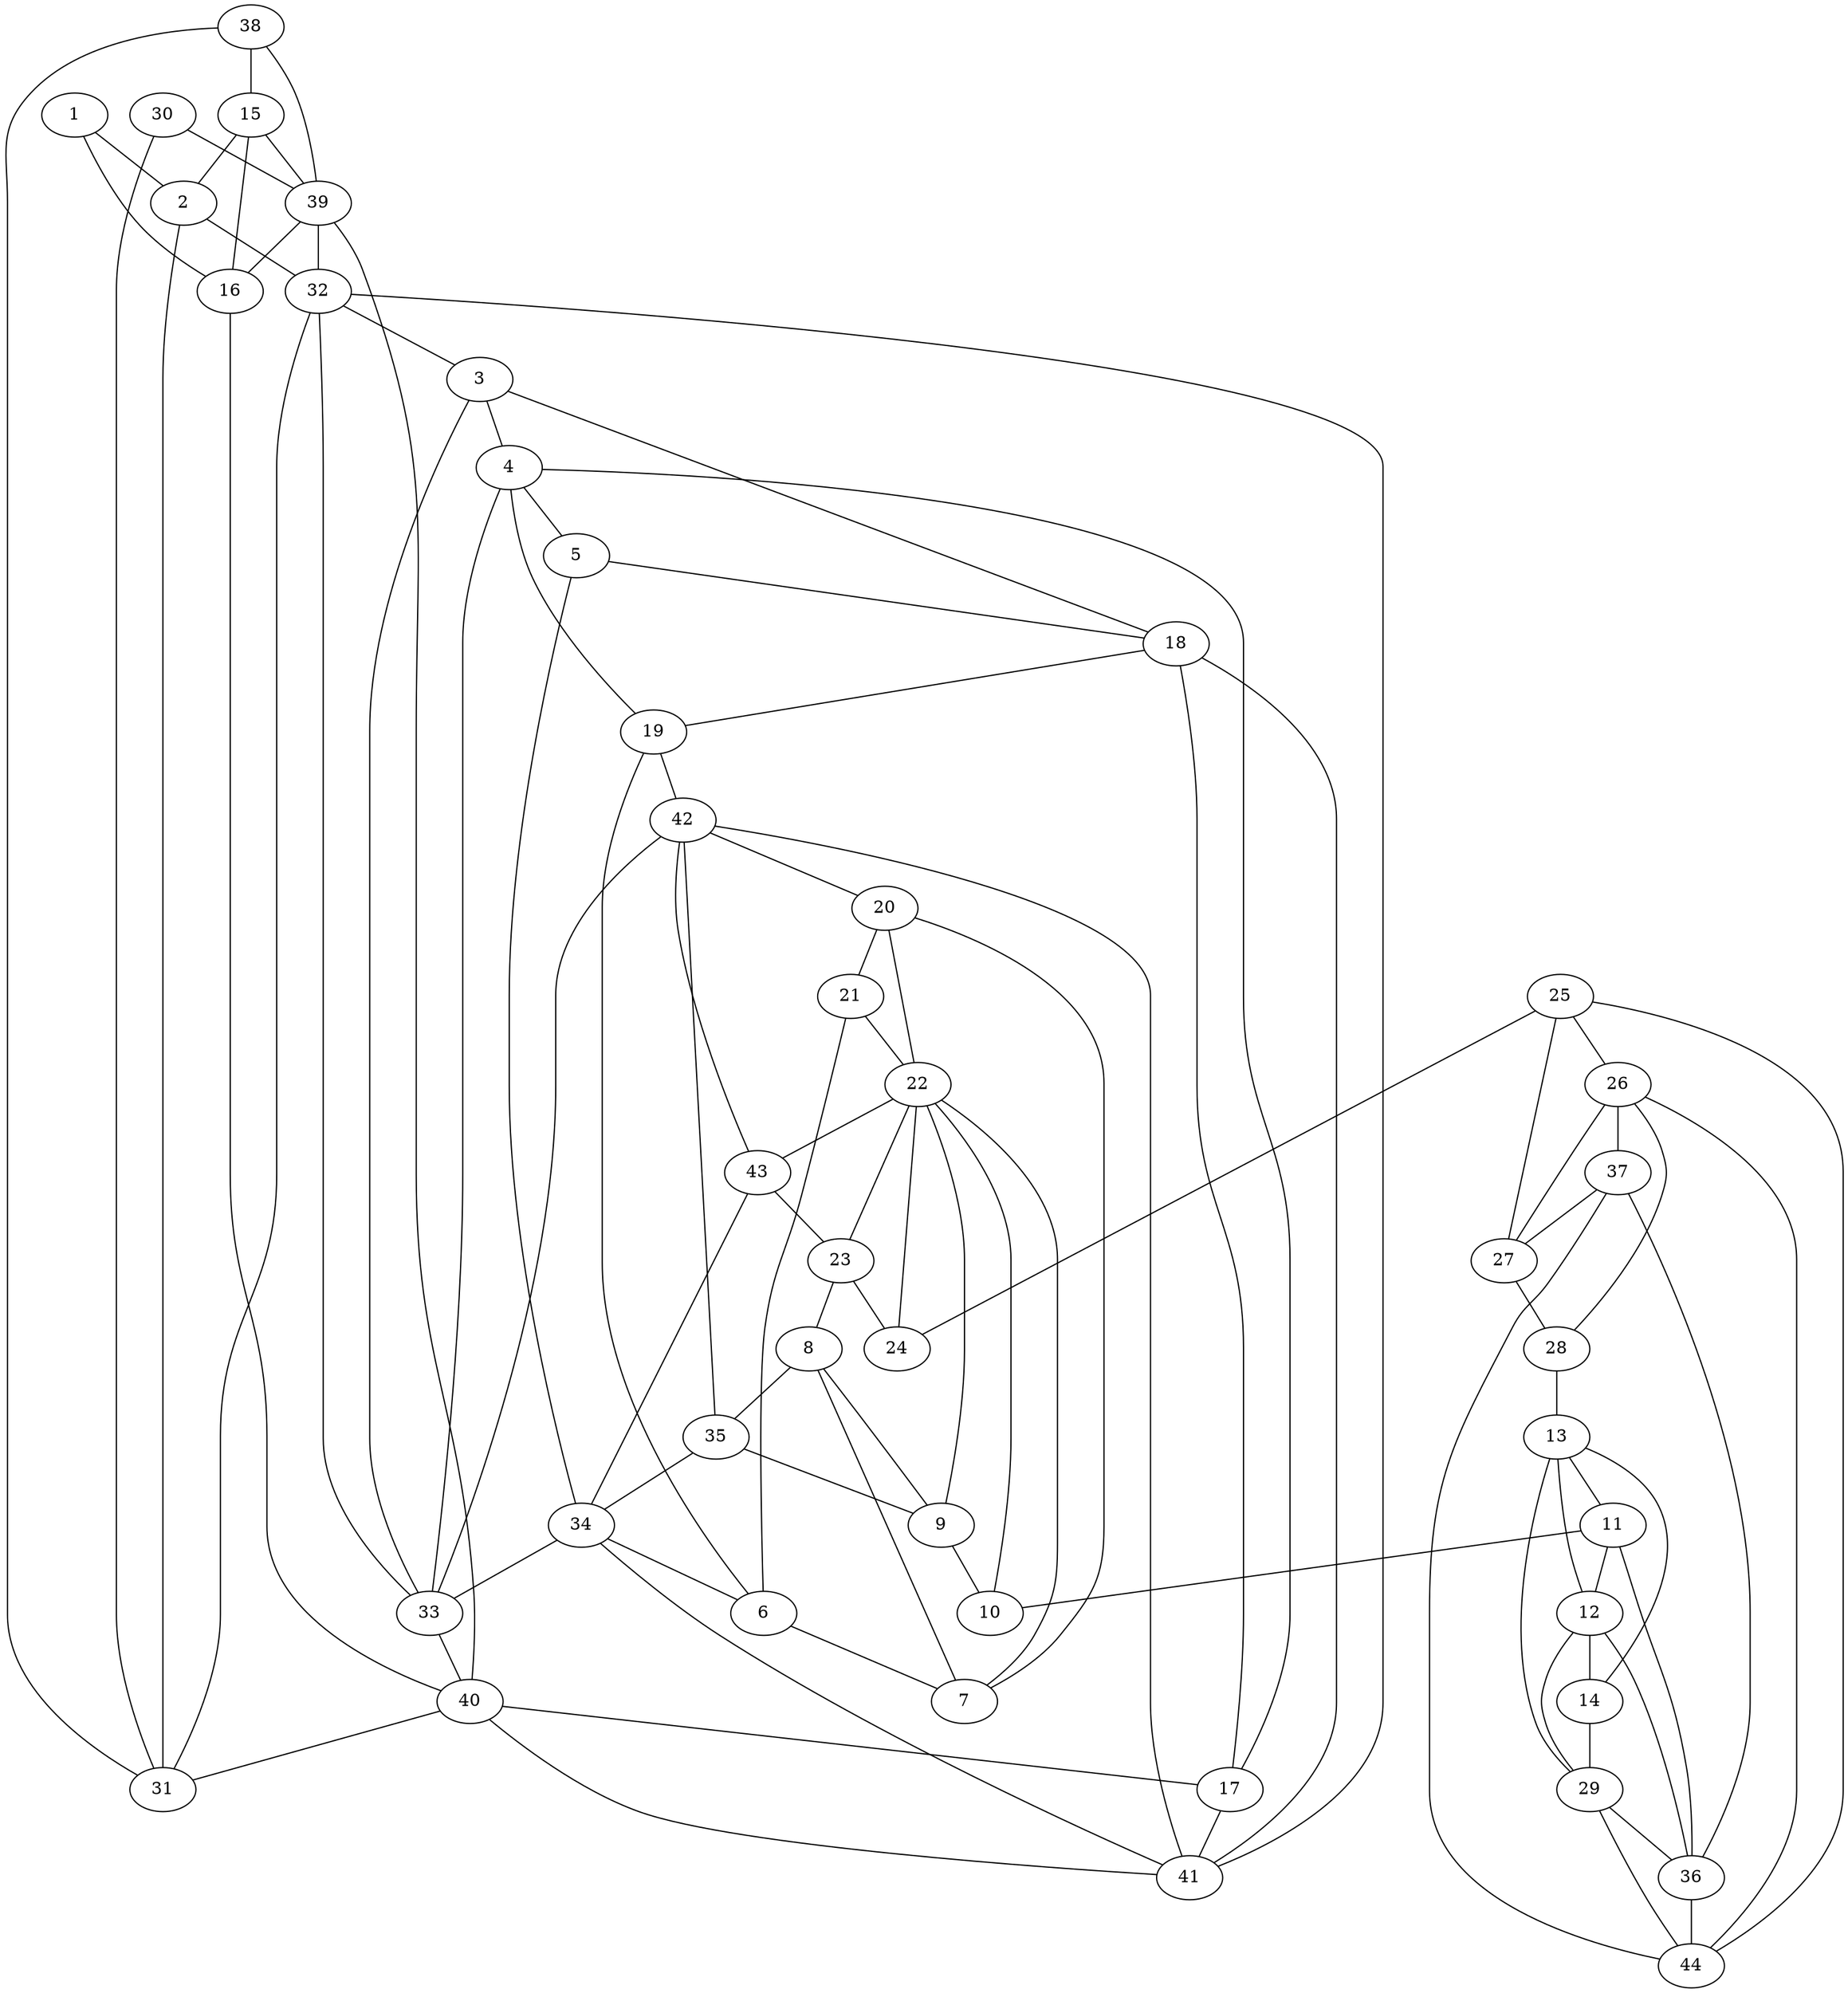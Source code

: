 graph pdb1tcd {
	1	 [aaLength=13,
		sequence=LLVPLIETLNAAT,
		type=0];
	2	 [aaLength=10,
		sequence=HIPMTKARLT,
		type=0];
	1 -- 2	 [distance0="31.00543",
		frequency=1,
		type0=1];
	16	 [aaLength=10,
		sequence=HIPMTKARLT,
		type=0];
	1 -- 16	 [distance0="32.8416",
		frequency=1,
		type0=2];
	32	 [aaLength=3,
		sequence=IAA,
		type=1];
	2 -- 32	 [distance0="5.0",
		frequency=1,
		type0=4];
	3	 [aaLength=6,
		sequence=ILKDYG,
		type=0];
	4	 [aaLength=6,
		sequence=RRLYYG,
		type=0];
	3 -- 4	 [distance0="25.57744",
		frequency=1,
		type0=3];
	18	 [aaLength=6,
		sequence=RRLYYG,
		type=0];
	3 -- 18	 [distance0="24.0821",
		frequency=1,
		type0=2];
	33	 [aaLength=4,
		sequence=VLGH,
		type=1];
	3 -- 33	 [distance0="4.0",
		frequency=1,
		type0=4];
	5	 [aaLength=13,
		sequence=IVAEKVAQACAAG,
		type=0];
	4 -- 5	 [distance0="14.34701",
		distance1="4.0",
		frequency=2,
		type0=3,
		type1=4];
	19	 [aaLength=13,
		sequence=IVAEKVAQACAAG,
		type=0];
	4 -- 19	 [distance0="11.28055",
		frequency=1,
		type0=1];
	5 -- 18	 [distance0="13.61084",
		frequency=1,
		type0=2];
	34	 [aaLength=6,
		sequence=IVCVGE,
		type=1];
	5 -- 34	 [distance0="3.0",
		frequency=1,
		type0=4];
	6	 [aaLength=5,
		sequence=EREAG,
		type=0];
	7	 [aaLength=15,
		sequence=AVVLTQLAAVAQKLS,
		type=0];
	6 -- 7	 [distance0="15.13365",
		distance1="3.0",
		frequency=2,
		type0=1,
		type1=4];
	6 -- 19	 [distance0="29.14221",
		frequency=1,
		type0=3];
	21	 [aaLength=15,
		sequence=AVVLTQLAAVAQKLS,
		type=0];
	6 -- 21	 [distance0="24.90324",
		frequency=1,
		type0=2];
	8	 [aaLength=6,
		sequence=AWSRVV,
		type=0];
	8 -- 7	 [distance0="23.964",
		frequency=1,
		type0=2];
	9	 [aaLength=3,
		sequence=AIG,
		type=0];
	8 -- 9	 [distance0="30.00833",
		frequency=1,
		type0=3];
	35	 [aaLength=6,
		sequence=IAYEPV,
		type=1];
	8 -- 35	 [distance0="0.0",
		frequency=1,
		type0=5];
	10	 [aaLength=19,
		sequence=QAQEVHELLRRWVRSKLGT,
		type=0];
	9 -- 10	 [distance0="13.07935",
		distance1="8.0",
		frequency=2,
		type0=1,
		type1=4];
	22	 [aaLength=6,
		sequence=AWSRVV,
		type=0];
	9 -- 22	 [distance0="23.47543",
		frequency=1,
		type0=2];
	10 -- 22	 [distance0="29.63209",
		frequency=1,
		type0=3];
	11	 [aaLength=6,
		sequence=IAAQLR,
		type=0];
	11 -- 10	 [distance0="24.80781",
		frequency=1,
		type0=1];
	12	 [aaLength=5,
		sequence=TLYQM,
		type=0];
	11 -- 12	 [distance0="29.25021",
		frequency=1,
		type0=3];
	36	 [aaLength=5,
		sequence=LYGGS,
		type=1];
	11 -- 36	 [distance0="1.0",
		frequency=1,
		type0=4];
	13	 [aaLength=4,
		sequence=SLKP,
		type=0];
	12 -- 13	 [distance0="17.82975",
		frequency=1,
		type0=1];
	14	 [aaLength=8,
		sequence=FVEIIEAT,
		type=0];
	12 -- 14	 [distance0="23.74582",
		frequency=1,
		type0=2];
	29	 [aaLength=4,
		sequence=LVGG,
		type=1];
	12 -- 29	 [distance0="6.0",
		frequency=1,
		type0=4];
	13 -- 11	 [distance0="37.89499",
		frequency=1,
		type0=3];
	13 -- 14	 [distance0="10.55995",
		distance1="1.0",
		frequency=2,
		type0=1,
		type1=4];
	14 -- 29	 [distance0="33.01015",
		frequency=1,
		type0=3];
	15	 [aaLength=13,
		sequence=LLVPLIETLNAAT,
		type=0];
	15 -- 2	 [distance0="32.76831",
		frequency=1,
		type0=2];
	15 -- 16	 [distance0="31.03388",
		frequency=1,
		type0=1];
	39	 [aaLength=6,
		sequence=CVVAPT,
		type=1];
	15 -- 39	 [distance0="6.0",
		frequency=1,
		type0=4];
	40	 [aaLength=3,
		sequence=IAA,
		type=1];
	16 -- 40	 [distance0="5.0",
		frequency=1,
		type0=4];
	17	 [aaLength=7,
		sequence=ILKDYGI,
		type=0];
	17 -- 4	 [distance0="18.63651",
		frequency=1,
		type0=2];
	17 -- 18	 [distance0="22.59926",
		frequency=1,
		type0=3];
	41	 [aaLength=4,
		sequence=VLGH,
		type=1];
	17 -- 41	 [distance0="3.0",
		frequency=1,
		type0=4];
	18 -- 19	 [distance0="13.24194",
		distance1="4.0",
		frequency=2,
		type0=2,
		type1=4];
	42	 [aaLength=6,
		sequence=IVCVGE,
		type=1];
	19 -- 42	 [distance0="3.0",
		frequency=1,
		type0=4];
	20	 [aaLength=5,
		sequence=EREAG,
		type=0];
	20 -- 7	 [distance0="29.09403",
		frequency=1,
		type0=2];
	20 -- 21	 [distance0="13.07457",
		distance1="3.0",
		frequency=2,
		type0=1,
		type1=4];
	20 -- 22	 [distance0="32.82712",
		frequency=1,
		type0=3];
	21 -- 22	 [distance0="20.49924",
		distance1="2.0",
		frequency=2,
		type0=3,
		type1=4];
	22 -- 7	 [distance0="18.28149",
		frequency=1,
		type0=1];
	43	 [aaLength=5,
		sequence=IAYEP,
		type=1];
	22 -- 43	 [distance0="0.0",
		frequency=1,
		type0=5];
	23	 [aaLength=6,
		sequence=AIGTGK,
		type=0];
	23 -- 8	 [distance0="33.03156",
		frequency=1,
		type0=3];
	23 -- 22	 [distance0="26.83088",
		frequency=1,
		type0=2];
	24	 [aaLength=18,
		sequence=QAQEVHELLRRWVRSKLG,
		type=0];
	23 -- 24	 [distance0="12.59478",
		distance1="5.0",
		frequency=2,
		type0=1,
		type1=4];
	24 -- 22	 [distance0="32.14393",
		frequency=1,
		type0=3];
	25	 [aaLength=6,
		sequence=IAAQLR,
		type=0];
	25 -- 24	 [distance0="23.4542",
		frequency=1,
		type0=1];
	26	 [aaLength=5,
		sequence=TLYQM,
		type=0];
	25 -- 26	 [distance0="30.18284",
		frequency=1,
		type0=3];
	44	 [aaLength=4,
		sequence=LYGG,
		type=1];
	25 -- 44	 [distance0="1.0",
		frequency=1,
		type0=4];
	27	 [aaLength=4,
		sequence=SLKP,
		type=0];
	26 -- 27	 [distance0="20.09271",
		frequency=1,
		type0=1];
	28	 [aaLength=8,
		sequence=FVEIIEAT,
		type=0];
	26 -- 28	 [distance0="26.34802",
		frequency=1,
		type0=2];
	37	 [aaLength=4,
		sequence=LVGG,
		type=1];
	26 -- 37	 [distance0="6.0",
		frequency=1,
		type0=4];
	27 -- 25	 [distance0="41.55216",
		frequency=1,
		type0=3];
	27 -- 28	 [distance0="7.015501",
		distance1="1.0",
		frequency=2,
		type0=1,
		type1=4];
	28 -- 13	 [distance0="43.76352",
		frequency=1,
		type0=3];
	29 -- 13	 [distance0="1.0",
		frequency=1,
		type0=4];
	29 -- 36	 [distance0="23.0",
		frequency=1,
		type0=2];
	30	 [aaLength=6,
		sequence=AAANWK,
		type=1];
	31	 [aaLength=6,
		sequence=CVVAPT,
		type=1];
	30 -- 31	 [distance0="31.0",
		distance1="25.0",
		frequency=2,
		type0=2,
		type1=4];
	30 -- 39	 [distance0="31.0",
		frequency=1,
		type0=3];
	31 -- 2	 [distance0="2.0",
		frequency=1,
		type0=4];
	31 -- 32	 [distance0="23.0",
		frequency=1,
		type0=2];
	32 -- 3	 [distance0="17.0",
		frequency=1,
		type0=4];
	33 -- 4	 [distance0="2.0",
		frequency=1,
		type0=4];
	33 -- 32	 [distance0="30.0",
		frequency=1,
		type0=2];
	33 -- 40	 [distance0="30.0",
		frequency=1,
		type0=3];
	34 -- 6	 [distance0="3.0",
		frequency=1,
		type0=4];
	34 -- 33	 [distance0="32.0",
		frequency=1,
		type0=2];
	34 -- 41	 [distance0="32.0",
		frequency=1,
		type0=3];
	35 -- 9	 [distance0="1.0",
		frequency=1,
		type0=4];
	35 -- 34	 [distance0="40.0",
		frequency=1,
		type0=2];
	35 -- 42	 [distance0="40.0",
		frequency=1,
		type0=3];
	36 -- 12	 [distance0="7.0",
		frequency=1,
		type0=4];
	36 -- 44	 [distance0="0.0",
		frequency=1,
		type0=1];
	37 -- 27	 [distance0="1.0",
		frequency=1,
		type0=4];
	37 -- 36	 [distance0="23.0",
		frequency=1,
		type0=2];
	37 -- 44	 [distance0="23.0",
		frequency=1,
		type0=3];
	38	 [aaLength=6,
		sequence=AAANWK,
		type=1];
	38 -- 15	 [distance0="6.0",
		frequency=1,
		type0=4];
	38 -- 31	 [distance0="31.0",
		frequency=1,
		type0=2];
	38 -- 39	 [distance0="31.0",
		frequency=1,
		type0=3];
	39 -- 16	 [distance0="2.0",
		frequency=1,
		type0=4];
	39 -- 32	 [distance0="23.0",
		frequency=1,
		type0=2];
	39 -- 40	 [distance0="23.0",
		frequency=1,
		type0=3];
	40 -- 17	 [distance0="17.0",
		frequency=1,
		type0=4];
	40 -- 31	 [distance0="23.0",
		frequency=1,
		type0=2];
	41 -- 18	 [distance0="2.0",
		frequency=1,
		type0=4];
	41 -- 32	 [distance0="30.0",
		frequency=1,
		type0=2];
	41 -- 40	 [distance0="30.0",
		frequency=1,
		type0=3];
	42 -- 20	 [distance0="3.0",
		frequency=1,
		type0=4];
	42 -- 33	 [distance0="32.0",
		frequency=1,
		type0=2];
	42 -- 41	 [distance0="32.0",
		frequency=1,
		type0=3];
	43 -- 23	 [distance0="2.0",
		frequency=1,
		type0=4];
	43 -- 34	 [distance0="40.0",
		frequency=1,
		type0=2];
	43 -- 42	 [distance0="40.0",
		frequency=1,
		type0=3];
	44 -- 26	 [distance0="8.0",
		frequency=1,
		type0=4];
	44 -- 29	 [distance0="23.0",
		frequency=1,
		type0=2];
}
